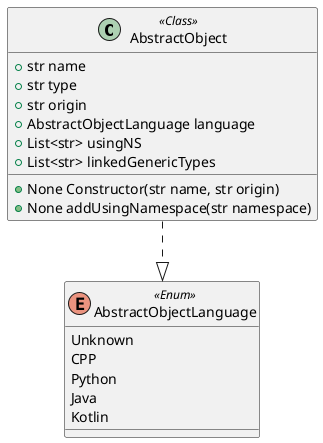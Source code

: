 @startuml
class AbstractObject <<Class>>
{
+ str name
+ str type
+ str origin
+ AbstractObjectLanguage language
+ List<str> usingNS
+ List<str> linkedGenericTypes
+None Constructor(str name, str origin)
+None addUsingNamespace(str namespace)
}
enum AbstractObjectLanguage <<Enum>>
{
Unknown
CPP
Python
Java
Kotlin
}
AbstractObject ..|> AbstractObjectLanguage
@enduml
